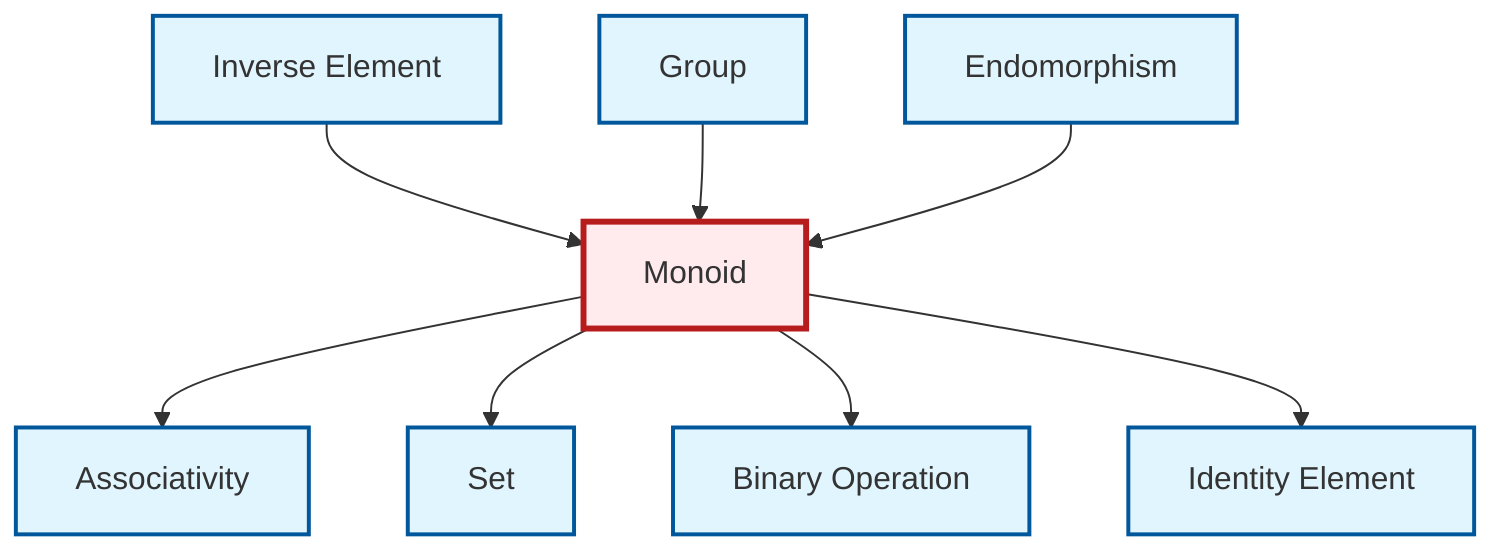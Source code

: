 graph TD
    classDef definition fill:#e1f5fe,stroke:#01579b,stroke-width:2px
    classDef theorem fill:#f3e5f5,stroke:#4a148c,stroke-width:2px
    classDef axiom fill:#fff3e0,stroke:#e65100,stroke-width:2px
    classDef example fill:#e8f5e9,stroke:#1b5e20,stroke-width:2px
    classDef current fill:#ffebee,stroke:#b71c1c,stroke-width:3px
    def-group["Group"]:::definition
    def-monoid["Monoid"]:::definition
    def-inverse-element["Inverse Element"]:::definition
    def-associativity["Associativity"]:::definition
    def-identity-element["Identity Element"]:::definition
    def-binary-operation["Binary Operation"]:::definition
    def-set["Set"]:::definition
    def-endomorphism["Endomorphism"]:::definition
    def-monoid --> def-associativity
    def-inverse-element --> def-monoid
    def-monoid --> def-set
    def-group --> def-monoid
    def-endomorphism --> def-monoid
    def-monoid --> def-binary-operation
    def-monoid --> def-identity-element
    class def-monoid current
